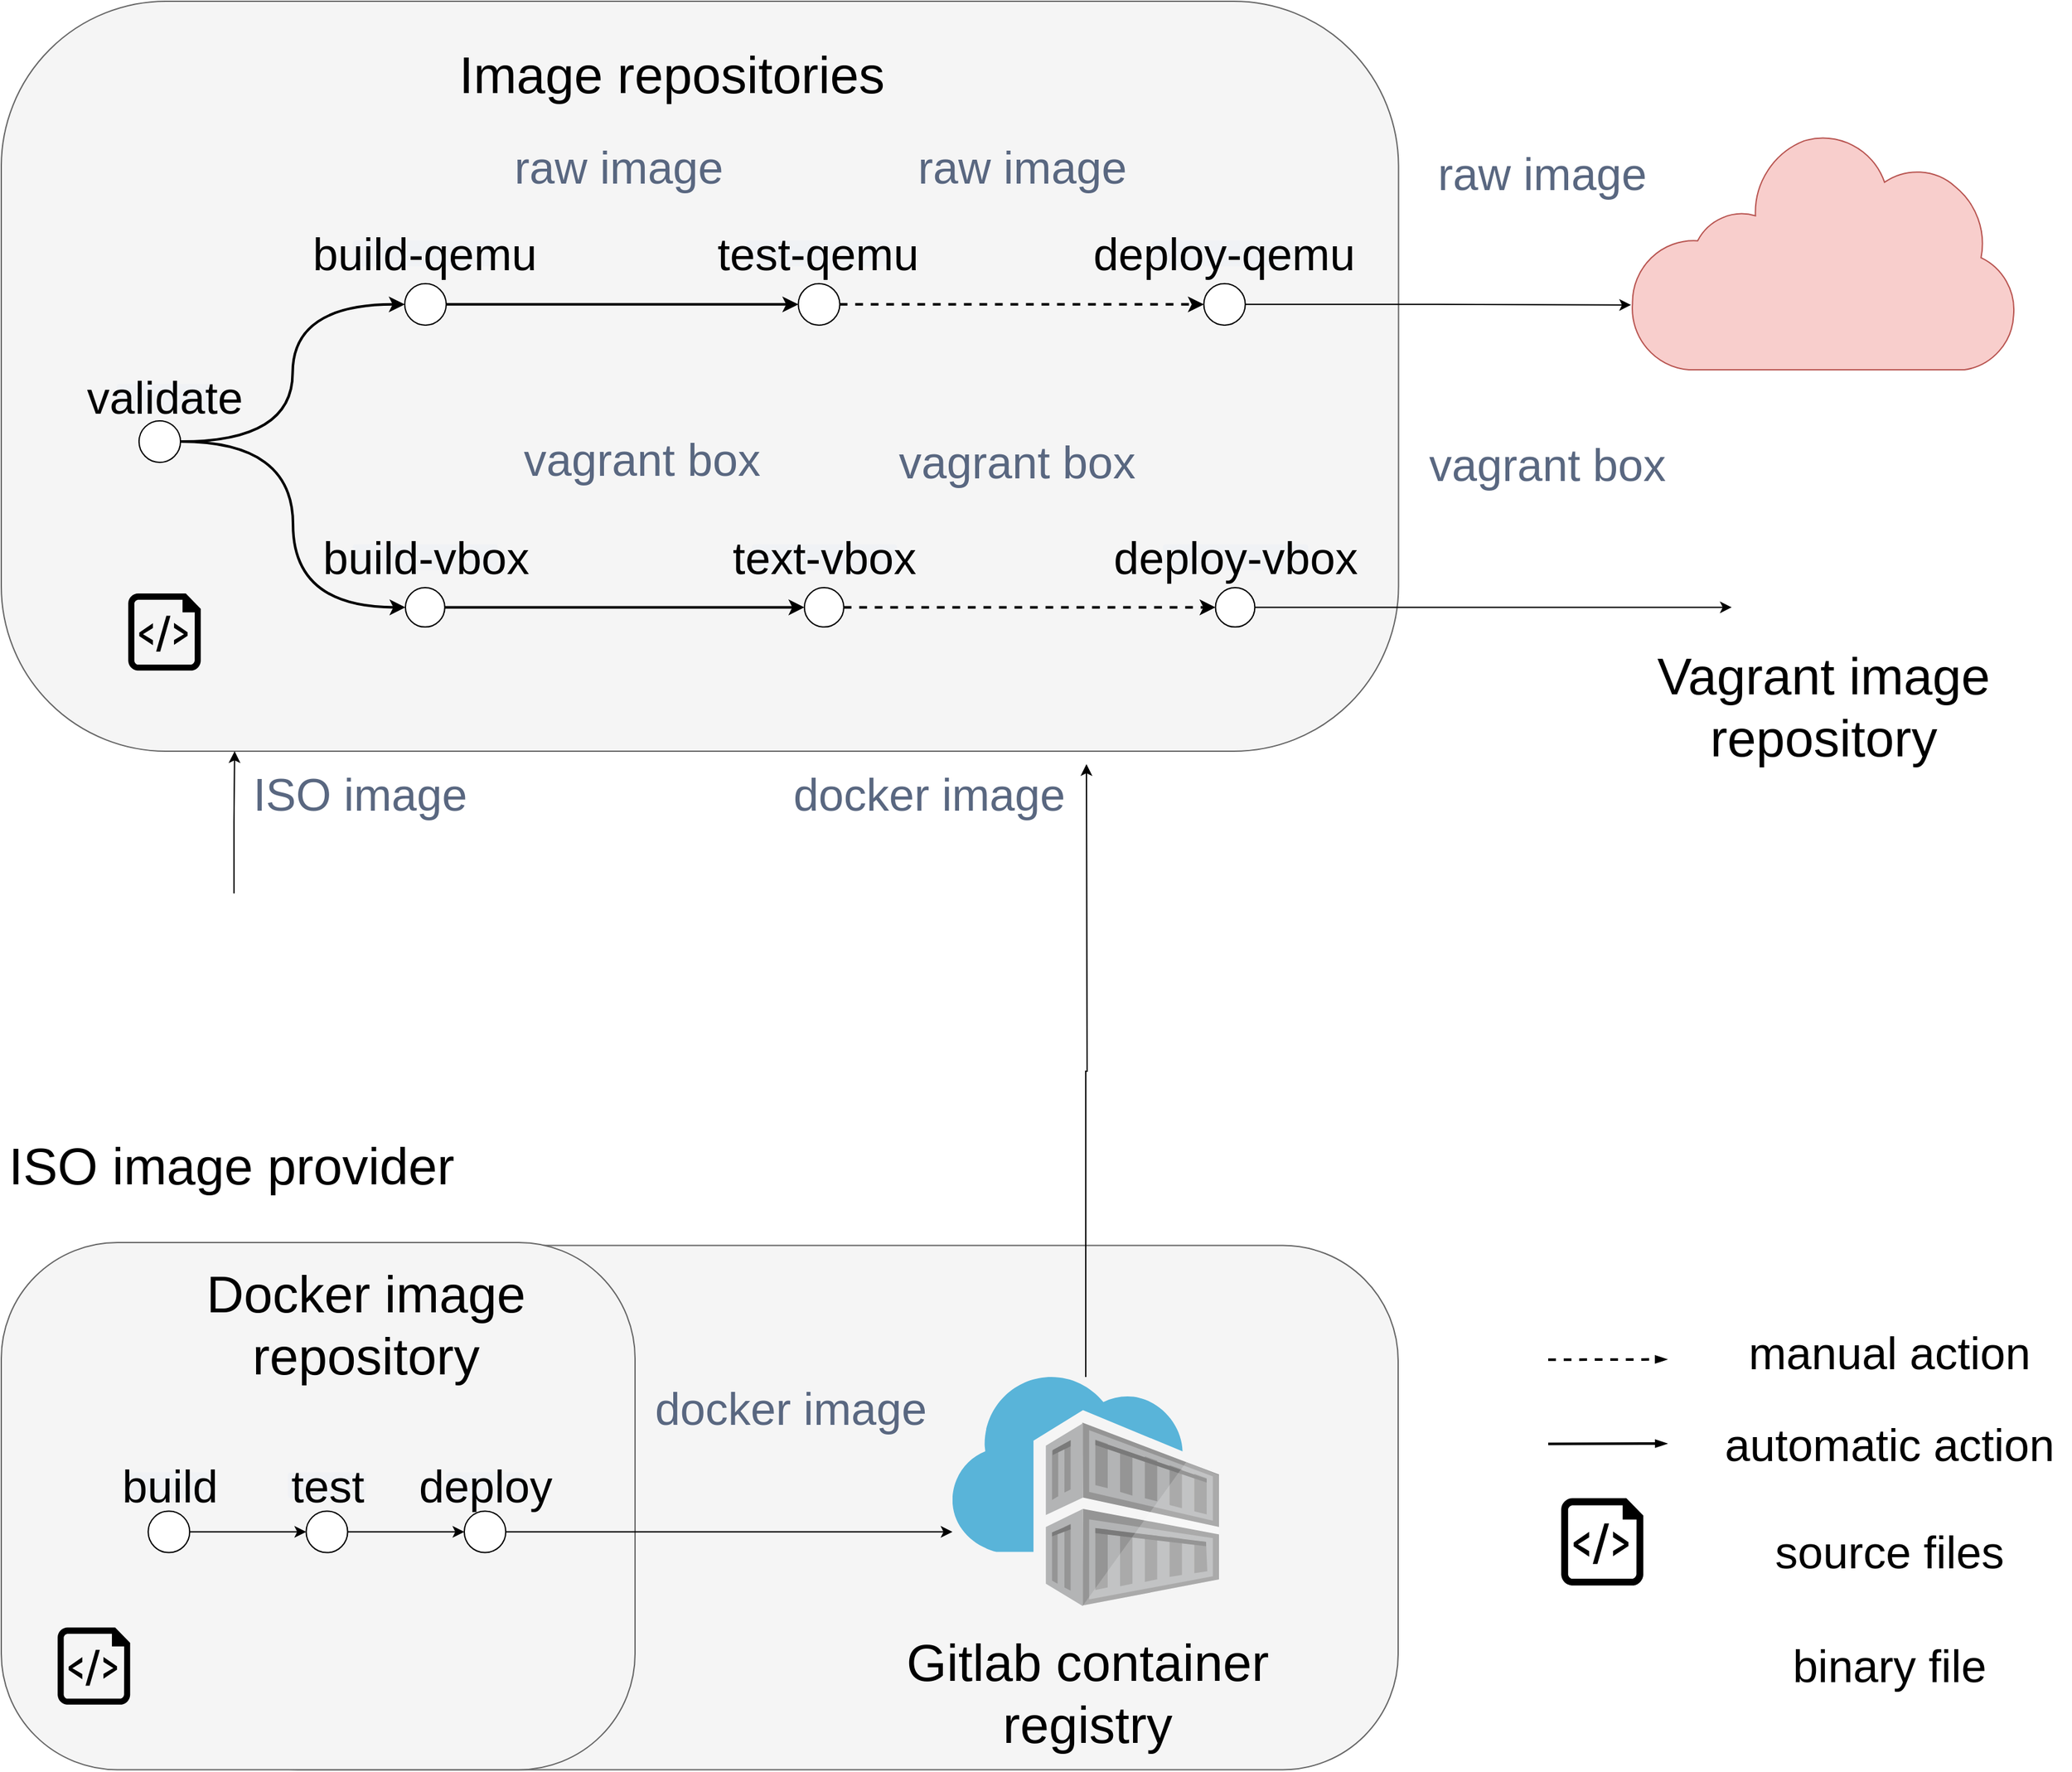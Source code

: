<mxfile version="14.6.13" type="google"><diagram id="f106602c-feb2-e66a-4537-3a34d633f6aa" name="Page-1"><mxGraphModel dx="1929" dy="1107" grid="1" gridSize="10" guides="1" tooltips="1" connect="1" arrows="1" fold="1" page="1" pageScale="1" pageWidth="827" pageHeight="1169" background="#ffffff" math="0" shadow="0"><root><mxCell id="0"/><mxCell id="1" parent="0"/><mxCell id="IkGxZbH7Z4wqcXW7omXX-23" value="" style="rounded=1;whiteSpace=wrap;html=1;strokeColor=#666666;arcSize=22;sketch=0;align=center;verticalAlign=top;fontSize=27;fillColor=#f5f5f5;fontColor=#333333;" parent="1" vertex="1"><mxGeometry x="180" y="1002.25" width="940" height="405.47" as="geometry"/></mxCell><mxCell id="QCy4IvItrG0FggmjjxME-438" value="" style="rounded=1;whiteSpace=wrap;html=1;strokeColor=#666666;arcSize=22;sketch=0;align=center;verticalAlign=top;fontSize=27;fillColor=#f5f5f5;fontColor=#333333;" parent="1" vertex="1"><mxGeometry x="40" y="1000" width="490" height="407.72" as="geometry"/></mxCell><mxCell id="DSs7dF2XbjEA98ytO-lx-2" value="" style="group" parent="1" vertex="1" connectable="0"><mxGeometry x="1299.16" y="140.0" width="300" height="185" as="geometry"/></mxCell><mxCell id="QCy4IvItrG0FggmjjxME-470" value="" style="aspect=fixed;pointerEvents=1;shadow=0;dashed=0;html=1;strokeColor=#b85450;labelPosition=center;verticalLabelPosition=bottom;verticalAlign=top;align=center;fillColor=#f8cecc;shape=mxgraph.mscae.enterprise.internet;rounded=1;sketch=0;fontSize=27;" parent="DSs7dF2XbjEA98ytO-lx-2" vertex="1"><mxGeometry width="298.382" height="185" as="geometry"/></mxCell><mxCell id="QCy4IvItrG0FggmjjxME-471" value="" style="shape=image;verticalLabelPosition=bottom;labelBackgroundColor=#ffffff;verticalAlign=top;aspect=fixed;imageAspect=0;image=https://upload.wikimedia.org/wikipedia/commons/thumb/e/e6/OpenStack%C2%AE_Logo_2016.svg/1200px-OpenStack%C2%AE_Logo_2016.svg.png;fontSize=27;" parent="DSs7dF2XbjEA98ytO-lx-2" vertex="1"><mxGeometry x="23.25" y="34.688" width="263.498" height="127.188" as="geometry"/></mxCell><mxCell id="w2VnjFXfUEoSHtZRtywz-1" value="" style="group" parent="1" vertex="1" connectable="0"><mxGeometry x="50.29" y="670.0" width="355.75" height="234.01" as="geometry"/></mxCell><mxCell id="IkGxZbH7Z4wqcXW7omXX-69" value="" style="shape=image;html=1;verticalAlign=top;verticalLabelPosition=bottom;labelBackgroundColor=#ffffff;imageAspect=0;aspect=fixed;image=https://cdn3.iconfinder.com/data/icons/essential-flat/100/cloud-128.png;fontSize=24;fontColor=#000000;" parent="w2VnjFXfUEoSHtZRtywz-1" vertex="1"><mxGeometry x="82.62" y="60" width="174.01" height="174.01" as="geometry"/></mxCell><mxCell id="DSs7dF2XbjEA98ytO-lx-10" value="" style="group" parent="1" vertex="1" connectable="0"><mxGeometry x="683.47" y="990.0" width="390" height="312.94" as="geometry"/></mxCell><mxCell id="QCy4IvItrG0FggmjjxME-423" value="" style="aspect=fixed;html=1;points=[];align=center;image;fontSize=27;image=img/lib/mscae/Container_Registries.svg;rounded=1;sketch=0;" parent="DSs7dF2XbjEA98ytO-lx-10" vertex="1"><mxGeometry x="91.94" y="114.03" width="206.12" height="177.26" as="geometry"/></mxCell><mxCell id="RqqvkkI8qmXwScIfv61v-4" value="" style="group" parent="1" vertex="1" connectable="0"><mxGeometry x="384" y="1177.72" width="60" height="62.07" as="geometry"/></mxCell><mxCell id="RqqvkkI8qmXwScIfv61v-5" value="deploy" style="dashed=0;html=1;fillColor=#F0F2F5;strokeColor=none;align=center;rounded=1;arcSize=10;fontStyle=0;fontSize=35;shadow=0;sketch=0;" parent="RqqvkkI8qmXwScIfv61v-4" vertex="1"><mxGeometry width="60" height="20" as="geometry"/></mxCell><mxCell id="RqqvkkI8qmXwScIfv61v-6" value="" style="ellipse;whiteSpace=wrap;html=1;aspect=fixed;rounded=1;sketch=0;fontSize=27;align=center;direction=south;" parent="RqqvkkI8qmXwScIfv61v-4" vertex="1"><mxGeometry x="13.97" y="30" width="32.07" height="32.07" as="geometry"/></mxCell><mxCell id="RqqvkkI8qmXwScIfv61v-8" style="edgeStyle=orthogonalEdgeStyle;rounded=0;orthogonalLoop=1;jettySize=auto;html=1;exitX=0.5;exitY=0;exitDx=0;exitDy=0;entryX=0.5;entryY=1;entryDx=0;entryDy=0;" parent="1" source="RqqvkkI8qmXwScIfv61v-3" target="RqqvkkI8qmXwScIfv61v-6" edge="1"><mxGeometry relative="1" as="geometry"/></mxCell><mxCell id="QCy4IvItrG0FggmjjxME-425" value="&lt;div style=&quot;font-size: 40px&quot;&gt;&lt;font style=&quot;font-size: 40px&quot;&gt;Docker image repository&lt;/font&gt;&lt;font style=&quot;font-size: 40px&quot;&gt;&lt;br&gt;&lt;/font&gt;&lt;/div&gt;" style="text;html=1;strokeColor=none;fillColor=none;align=center;verticalAlign=middle;whiteSpace=wrap;rounded=0;sketch=0;fontSize=36;" parent="1" vertex="1"><mxGeometry x="183.88" y="1027.72" width="276.12" height="70" as="geometry"/></mxCell><mxCell id="IkGxZbH7Z4wqcXW7omXX-65" value="" style="group" parent="1" vertex="1" connectable="0"><mxGeometry x="139.62" y="1177.72" width="60" height="62.07" as="geometry"/></mxCell><mxCell id="QCy4IvItrG0FggmjjxME-422" value="build" style="dashed=0;html=1;fillColor=#F0F2F5;strokeColor=none;align=center;rounded=1;arcSize=10;fontStyle=0;fontSize=35;shadow=0;sketch=0;" parent="IkGxZbH7Z4wqcXW7omXX-65" vertex="1"><mxGeometry width="60" height="20" as="geometry"/></mxCell><mxCell id="QCy4IvItrG0FggmjjxME-419" value="" style="ellipse;whiteSpace=wrap;html=1;aspect=fixed;rounded=1;sketch=0;fontSize=27;align=center;direction=south;" parent="IkGxZbH7Z4wqcXW7omXX-65" vertex="1"><mxGeometry x="13.97" y="30" width="32.07" height="32.07" as="geometry"/></mxCell><mxCell id="RqqvkkI8qmXwScIfv61v-1" value="" style="group" parent="1" vertex="1" connectable="0"><mxGeometry x="261.75" y="1177.72" width="60" height="62.07" as="geometry"/></mxCell><mxCell id="RqqvkkI8qmXwScIfv61v-2" value="test" style="dashed=0;html=1;fillColor=#F0F2F5;strokeColor=none;align=center;rounded=1;arcSize=10;fontStyle=0;fontSize=35;shadow=0;sketch=0;" parent="RqqvkkI8qmXwScIfv61v-1" vertex="1"><mxGeometry width="60" height="20" as="geometry"/></mxCell><mxCell id="RqqvkkI8qmXwScIfv61v-3" value="" style="ellipse;whiteSpace=wrap;html=1;aspect=fixed;rounded=1;sketch=0;fontSize=27;align=center;direction=south;" parent="RqqvkkI8qmXwScIfv61v-1" vertex="1"><mxGeometry x="13.97" y="30" width="32.07" height="32.07" as="geometry"/></mxCell><mxCell id="RqqvkkI8qmXwScIfv61v-7" style="edgeStyle=orthogonalEdgeStyle;rounded=0;orthogonalLoop=1;jettySize=auto;html=1;exitX=0.5;exitY=0;exitDx=0;exitDy=0;entryX=0.5;entryY=1;entryDx=0;entryDy=0;" parent="1" source="QCy4IvItrG0FggmjjxME-419" target="RqqvkkI8qmXwScIfv61v-3" edge="1"><mxGeometry relative="1" as="geometry"/></mxCell><mxCell id="QCy4IvItrG0FggmjjxME-444" value="" style="rounded=1;whiteSpace=wrap;html=1;strokeColor=#666666;arcSize=22;sketch=0;align=center;verticalAlign=top;fontSize=27;fillColor=#f5f5f5;fontColor=#333333;" parent="1" vertex="1"><mxGeometry x="40" y="40" width="1080.29" height="580" as="geometry"/></mxCell><mxCell id="QCy4IvItrG0FggmjjxME-469" value="&lt;font style=&quot;font-size: 40px&quot;&gt;Image repositories&lt;/font&gt;" style="text;html=1;strokeColor=none;fillColor=none;align=center;verticalAlign=middle;whiteSpace=wrap;rounded=0;sketch=0;fontSize=30;" parent="1" vertex="1"><mxGeometry x="340.002" y="65.56" width="436.987" height="60" as="geometry"/></mxCell><mxCell id="IkGxZbH7Z4wqcXW7omXX-54" value="" style="group" parent="1" vertex="1" connectable="0"><mxGeometry x="129.335" y="336" width="73.701" height="60.58" as="geometry"/></mxCell><mxCell id="QCy4IvItrG0FggmjjxME-446" value="validate" style="dashed=0;html=1;fillColor=#F0F2F5;strokeColor=none;align=center;rounded=1;arcSize=10;fontStyle=0;fontSize=35;shadow=0;sketch=0;" parent="IkGxZbH7Z4wqcXW7omXX-54" vertex="1"><mxGeometry width="73.701" height="20" as="geometry"/></mxCell><mxCell id="QCy4IvItrG0FggmjjxME-447" value="" style="ellipse;whiteSpace=wrap;html=1;aspect=fixed;rounded=1;sketch=0;fontSize=27;align=center;direction=south;" parent="IkGxZbH7Z4wqcXW7omXX-54" vertex="1"><mxGeometry x="17.16" y="28.51" width="32.07" height="32.07" as="geometry"/></mxCell><mxCell id="QCy4IvItrG0FggmjjxME-462" style="edgeStyle=orthogonalEdgeStyle;orthogonalLoop=1;jettySize=auto;html=1;exitX=0.5;exitY=0;exitDx=0;exitDy=0;fontSize=27;entryX=0.5;entryY=1;entryDx=0;entryDy=0;strokeWidth=2;curved=1;" parent="1" source="QCy4IvItrG0FggmjjxME-447" target="QCy4IvItrG0FggmjjxME-449" edge="1"><mxGeometry relative="1" as="geometry"><mxPoint x="652.05" y="889.54" as="sourcePoint"/><mxPoint x="895.878" y="889.658" as="targetPoint"/><Array as="points"/></mxGeometry></mxCell><mxCell id="QCy4IvItrG0FggmjjxME-463" style="edgeStyle=orthogonalEdgeStyle;orthogonalLoop=1;jettySize=auto;html=1;exitX=0.5;exitY=0;exitDx=0;exitDy=0;fontSize=27;entryX=0.5;entryY=1;entryDx=0;entryDy=0;strokeWidth=2;curved=1;" parent="1" source="QCy4IvItrG0FggmjjxME-447" target="QCy4IvItrG0FggmjjxME-457" edge="1"><mxGeometry relative="1" as="geometry"><mxPoint x="652.05" y="933.44" as="sourcePoint"/><mxPoint x="795.46" y="831.38" as="targetPoint"/><Array as="points"/></mxGeometry></mxCell><mxCell id="RqqvkkI8qmXwScIfv61v-17" style="edgeStyle=orthogonalEdgeStyle;rounded=1;orthogonalLoop=1;jettySize=auto;html=1;exitX=0.5;exitY=0;exitDx=0;exitDy=0;fontColor=#000000;" parent="1" source="QCy4IvItrG0FggmjjxME-461" target="QCy4IvItrG0FggmjjxME-473" edge="1"><mxGeometry relative="1" as="geometry"><Array as="points"><mxPoint x="1290" y="509"/><mxPoint x="1290" y="509"/></Array></mxGeometry></mxCell><mxCell id="RqqvkkI8qmXwScIfv61v-26" value="" style="aspect=fixed;pointerEvents=1;shadow=0;dashed=0;html=1;strokeColor=none;labelPosition=center;verticalLabelPosition=bottom;verticalAlign=top;align=center;shape=mxgraph.azure.script_file;fontColor=#000000;fillColor=#000000;" parent="1" vertex="1"><mxGeometry x="83.58" y="1297.72" width="56.04" height="59.62" as="geometry"/></mxCell><mxCell id="RqqvkkI8qmXwScIfv61v-27" value="" style="aspect=fixed;pointerEvents=1;shadow=0;dashed=0;html=1;strokeColor=none;labelPosition=center;verticalLabelPosition=bottom;verticalAlign=top;align=center;shape=mxgraph.azure.script_file;fontColor=#000000;fillColor=#000000;" parent="1" vertex="1"><mxGeometry x="138.17" y="498" width="56.04" height="59.62" as="geometry"/></mxCell><mxCell id="RqqvkkI8qmXwScIfv61v-29" value="" style="shape=image;html=1;verticalAlign=top;verticalLabelPosition=bottom;labelBackgroundColor=#ffffff;imageAspect=0;aspect=fixed;image=https://cdn4.iconfinder.com/data/icons/logos-and-brands/512/144_Gitlab_logo_logos-128.png;fontSize=27;" parent="1" vertex="1"><mxGeometry x="60.29" y="1018.39" width="79.334" height="79.334" as="geometry"/></mxCell><mxCell id="RqqvkkI8qmXwScIfv61v-30" value="" style="shape=image;html=1;verticalAlign=top;verticalLabelPosition=bottom;labelBackgroundColor=#ffffff;imageAspect=0;aspect=fixed;image=https://cdn4.iconfinder.com/data/icons/logos-and-brands/512/144_Gitlab_logo_logos-128.png;fontSize=27;" parent="1" vertex="1"><mxGeometry x="128.76" y="65.56" width="79.334" height="79.334" as="geometry"/></mxCell><mxCell id="IkGxZbH7Z4wqcXW7omXX-55" value="" style="group" parent="1" vertex="1" connectable="0"><mxGeometry x="311.81" y="224.89" width="728.48" height="65.58" as="geometry"/></mxCell><mxCell id="IkGxZbH7Z4wqcXW7omXX-48" value="" style="group" parent="IkGxZbH7Z4wqcXW7omXX-55" vertex="1" connectable="0"><mxGeometry width="110.655" height="65.58" as="geometry"/></mxCell><mxCell id="QCy4IvItrG0FggmjjxME-448" value="build-qemu" style="dashed=0;html=1;fillColor=#F0F2F5;strokeColor=none;align=center;rounded=1;arcSize=10;fontStyle=0;fontSize=35;shadow=0;sketch=0;" parent="IkGxZbH7Z4wqcXW7omXX-48" vertex="1"><mxGeometry width="110.655" height="20.0" as="geometry"/></mxCell><mxCell id="QCy4IvItrG0FggmjjxME-449" value="" style="ellipse;whiteSpace=wrap;html=1;aspect=fixed;rounded=1;sketch=0;fontSize=27;align=center;direction=south;" parent="IkGxZbH7Z4wqcXW7omXX-48" vertex="1"><mxGeometry x="40.113" y="33.51" width="32.07" height="32.07" as="geometry"/></mxCell><mxCell id="IkGxZbH7Z4wqcXW7omXX-49" value="" style="group" parent="IkGxZbH7Z4wqcXW7omXX-55" vertex="1" connectable="0"><mxGeometry x="304.302" width="110.655" height="65.58" as="geometry"/></mxCell><mxCell id="QCy4IvItrG0FggmjjxME-450" value="test-qemu" style="dashed=0;html=1;fillColor=#F0F2F5;strokeColor=none;align=center;rounded=1;arcSize=10;fontStyle=0;fontSize=35;shadow=0;sketch=0;" parent="IkGxZbH7Z4wqcXW7omXX-49" vertex="1"><mxGeometry width="110.655" height="20.0" as="geometry"/></mxCell><mxCell id="QCy4IvItrG0FggmjjxME-451" value="" style="ellipse;whiteSpace=wrap;html=1;aspect=fixed;rounded=1;sketch=0;fontSize=27;align=center;direction=south;" parent="IkGxZbH7Z4wqcXW7omXX-49" vertex="1"><mxGeometry x="40.113" y="33.51" width="32.07" height="32.07" as="geometry"/></mxCell><mxCell id="IkGxZbH7Z4wqcXW7omXX-50" value="" style="group" parent="IkGxZbH7Z4wqcXW7omXX-55" vertex="1" connectable="0"><mxGeometry x="617.825" width="110.655" height="65.58" as="geometry"/></mxCell><mxCell id="QCy4IvItrG0FggmjjxME-452" value="deploy-qemu" style="dashed=0;html=1;fillColor=#F0F2F5;strokeColor=none;align=center;rounded=1;arcSize=10;fontStyle=0;fontSize=35;shadow=0;sketch=0;" parent="IkGxZbH7Z4wqcXW7omXX-50" vertex="1"><mxGeometry width="110.655" height="20.0" as="geometry"/></mxCell><mxCell id="QCy4IvItrG0FggmjjxME-453" value="" style="ellipse;whiteSpace=wrap;html=1;aspect=fixed;rounded=1;sketch=0;fontSize=27;align=center;direction=south;" parent="IkGxZbH7Z4wqcXW7omXX-50" vertex="1"><mxGeometry x="40.113" y="33.51" width="32.07" height="32.07" as="geometry"/></mxCell><mxCell id="QCy4IvItrG0FggmjjxME-464" style="edgeStyle=orthogonalEdgeStyle;orthogonalLoop=1;jettySize=auto;html=1;exitX=0.5;exitY=0;exitDx=0;exitDy=0;fontSize=27;entryX=0.5;entryY=1;entryDx=0;entryDy=0;curved=1;strokeWidth=2;" parent="IkGxZbH7Z4wqcXW7omXX-55" source="QCy4IvItrG0FggmjjxME-449" target="QCy4IvItrG0FggmjjxME-451" edge="1"><mxGeometry relative="1" as="geometry"><mxPoint x="1811.057" y="1271.82" as="sourcePoint"/><mxPoint x="2026.373" y="1169.76" as="targetPoint"/><Array as="points"/></mxGeometry></mxCell><mxCell id="QCy4IvItrG0FggmjjxME-466" style="edgeStyle=orthogonalEdgeStyle;orthogonalLoop=1;jettySize=auto;html=1;exitX=0.5;exitY=0;exitDx=0;exitDy=0;fontSize=27;entryX=0.5;entryY=1;entryDx=0;entryDy=0;curved=1;dashed=1;strokeWidth=2;" parent="IkGxZbH7Z4wqcXW7omXX-55" source="QCy4IvItrG0FggmjjxME-451" target="QCy4IvItrG0FggmjjxME-453" edge="1"><mxGeometry relative="1" as="geometry"><mxPoint x="2038.361" y="1159.76" as="sourcePoint"/><mxPoint x="2312.232" y="1159.76" as="targetPoint"/><Array as="points"/></mxGeometry></mxCell><mxCell id="IkGxZbH7Z4wqcXW7omXX-44" value="" style="group;fontSize=30;" parent="1" vertex="1" connectable="0"><mxGeometry x="429.998" y="150" width="173.812" height="95.8" as="geometry"/></mxCell><mxCell id="QCy4IvItrG0FggmjjxME-487" value="" style="shape=image;html=1;verticalAlign=top;verticalLabelPosition=bottom;labelBackgroundColor=#ffffff;imageAspect=0;aspect=fixed;image=https://cdn0.iconfinder.com/data/icons/octicons/1024/file-binary-128.png;rounded=1;sketch=0;fontSize=27;align=center;container=0;" parent="IkGxZbH7Z4wqcXW7omXX-44" vertex="1"><mxGeometry x="55.386" y="39.49" width="56.31" height="56.31" as="geometry"/></mxCell><mxCell id="QCy4IvItrG0FggmjjxME-488" value="&lt;font style=&quot;font-size: 35px&quot;&gt;raw image&lt;/font&gt;" style="dashed=0;html=1;strokeColor=none;align=center;rounded=1;arcSize=10;fontColor=#596780;fontStyle=0;fontSize=30;shadow=0;sketch=0;fillColor=none;" parent="IkGxZbH7Z4wqcXW7omXX-44" vertex="1"><mxGeometry width="173.812" height="36.55" as="geometry"/></mxCell><mxCell id="IkGxZbH7Z4wqcXW7omXX-57" value="" style="group" parent="1" vertex="1" connectable="0"><mxGeometry x="311.81" y="460" width="738.48" height="65.58" as="geometry"/></mxCell><mxCell id="IkGxZbH7Z4wqcXW7omXX-53" value="" style="group" parent="IkGxZbH7Z4wqcXW7omXX-57" vertex="1" connectable="0"><mxGeometry width="112.174" height="65.58" as="geometry"/></mxCell><mxCell id="QCy4IvItrG0FggmjjxME-456" value="build-vbox" style="dashed=0;html=1;fillColor=#F0F2F5;strokeColor=none;align=center;rounded=1;arcSize=10;fontStyle=0;fontSize=35;shadow=0;sketch=0;" parent="IkGxZbH7Z4wqcXW7omXX-53" vertex="1"><mxGeometry width="112.174" height="20.0" as="geometry"/></mxCell><mxCell id="QCy4IvItrG0FggmjjxME-457" value="" style="ellipse;whiteSpace=wrap;html=1;aspect=fixed;rounded=1;sketch=0;fontSize=27;align=center;direction=south;" parent="IkGxZbH7Z4wqcXW7omXX-53" vertex="1"><mxGeometry x="40.663" y="33.51" width="30.422" height="30.422" as="geometry"/></mxCell><mxCell id="IkGxZbH7Z4wqcXW7omXX-51" value="" style="group" parent="IkGxZbH7Z4wqcXW7omXX-57" vertex="1" connectable="0"><mxGeometry x="626.306" width="112.174" height="65.58" as="geometry"/></mxCell><mxCell id="QCy4IvItrG0FggmjjxME-460" value="deploy-vbox" style="dashed=0;html=1;fillColor=#F0F2F5;strokeColor=none;align=center;rounded=1;arcSize=10;fontStyle=0;fontSize=35;shadow=0;sketch=0;" parent="IkGxZbH7Z4wqcXW7omXX-51" vertex="1"><mxGeometry width="112.174" height="20.0" as="geometry"/></mxCell><mxCell id="QCy4IvItrG0FggmjjxME-461" value="" style="ellipse;whiteSpace=wrap;html=1;aspect=fixed;rounded=1;sketch=0;fontSize=27;align=center;direction=south;" parent="IkGxZbH7Z4wqcXW7omXX-51" vertex="1"><mxGeometry x="40.663" y="33.51" width="30.422" height="30.422" as="geometry"/></mxCell><mxCell id="IkGxZbH7Z4wqcXW7omXX-52" value="" style="group" parent="IkGxZbH7Z4wqcXW7omXX-57" vertex="1" connectable="0"><mxGeometry x="308.479" width="112.174" height="65.58" as="geometry"/></mxCell><mxCell id="QCy4IvItrG0FggmjjxME-458" value="text-vbox" style="dashed=0;html=1;fillColor=#F0F2F5;strokeColor=none;align=center;rounded=1;arcSize=10;fontStyle=0;fontSize=35;shadow=0;sketch=0;" parent="IkGxZbH7Z4wqcXW7omXX-52" vertex="1"><mxGeometry width="112.174" height="20.0" as="geometry"/></mxCell><mxCell id="QCy4IvItrG0FggmjjxME-459" value="" style="ellipse;whiteSpace=wrap;html=1;aspect=fixed;rounded=1;sketch=0;fontSize=27;align=center;direction=south;" parent="IkGxZbH7Z4wqcXW7omXX-52" vertex="1"><mxGeometry x="40.663" y="33.51" width="30.422" height="30.422" as="geometry"/></mxCell><mxCell id="QCy4IvItrG0FggmjjxME-465" style="edgeStyle=orthogonalEdgeStyle;orthogonalLoop=1;jettySize=auto;html=1;exitX=0.5;exitY=0;exitDx=0;exitDy=0;fontSize=27;entryX=0.5;entryY=1;entryDx=0;entryDy=0;curved=1;strokeWidth=2;" parent="IkGxZbH7Z4wqcXW7omXX-57" source="QCy4IvItrG0FggmjjxME-457" target="QCy4IvItrG0FggmjjxME-459" edge="1"><mxGeometry relative="1" as="geometry"><mxPoint x="1849.939" y="1491.82" as="sourcePoint"/><mxPoint x="2068.211" y="1389.76" as="targetPoint"/><Array as="points"/></mxGeometry></mxCell><mxCell id="QCy4IvItrG0FggmjjxME-467" style="edgeStyle=orthogonalEdgeStyle;orthogonalLoop=1;jettySize=auto;html=1;exitX=0.5;exitY=0;exitDx=0;exitDy=0;fontSize=27;entryX=0.5;entryY=1;entryDx=0;entryDy=0;curved=1;dashed=1;strokeWidth=2;" parent="IkGxZbH7Z4wqcXW7omXX-57" source="QCy4IvItrG0FggmjjxME-459" target="QCy4IvItrG0FggmjjxME-461" edge="1"><mxGeometry relative="1" as="geometry"><mxPoint x="3662.019" y="2109.76" as="sourcePoint"/><mxPoint x="3948.998" y="2109.76" as="targetPoint"/><Array as="points"/></mxGeometry></mxCell><mxCell id="RqqvkkI8qmXwScIfv61v-40" style="edgeStyle=orthogonalEdgeStyle;rounded=1;orthogonalLoop=1;jettySize=auto;html=1;exitX=0.5;exitY=0;exitDx=0;exitDy=0;fontColor=#000000;" parent="1" source="RqqvkkI8qmXwScIfv61v-6" target="QCy4IvItrG0FggmjjxME-423" edge="1"><mxGeometry relative="1" as="geometry"><Array as="points"><mxPoint x="690" y="1224"/><mxPoint x="690" y="1224"/></Array></mxGeometry></mxCell><mxCell id="RqqvkkI8qmXwScIfv61v-38" value="" style="group" parent="1" vertex="1" connectable="0"><mxGeometry x="440.288" y="380" width="189.167" height="88.31" as="geometry"/></mxCell><mxCell id="QBndY1zKC_qJWYhpoIqQ-4" value="" style="shape=image;html=1;verticalAlign=top;verticalLabelPosition=bottom;labelBackgroundColor=#ffffff;imageAspect=0;aspect=fixed;image=https://cdn0.iconfinder.com/data/icons/octicons/1024/file-binary-128.png;rounded=1;sketch=0;fontSize=27;align=center;" parent="RqqvkkI8qmXwScIfv61v-38" vertex="1"><mxGeometry x="53.593" y="32" width="56.31" height="56.31" as="geometry"/></mxCell><mxCell id="QBndY1zKC_qJWYhpoIqQ-5" value="&lt;font style=&quot;font-size: 35px&quot;&gt;vagrant box&lt;/font&gt;" style="dashed=0;html=1;strokeColor=none;align=center;rounded=1;arcSize=10;fontColor=#596780;fontStyle=0;fontSize=30;shadow=0;sketch=0;fillColor=none;" parent="RqqvkkI8qmXwScIfv61v-38" vertex="1"><mxGeometry width="189.167" height="28" as="geometry"/></mxCell><mxCell id="wejNVfyuqvVY877DYk6p-3" value="" style="group" parent="1" vertex="1" connectable="0"><mxGeometry x="573.27" y="1104.84" width="153.47" height="102.71" as="geometry"/></mxCell><mxCell id="QCy4IvItrG0FggmjjxME-486" value="&lt;font style=&quot;font-size: 35px&quot;&gt;&lt;span style=&quot;background-color: transparent&quot;&gt;&lt;font style=&quot;font-size: 35px&quot;&gt;docker image&lt;br&gt;&lt;/font&gt;&lt;/span&gt;&lt;/font&gt;" style="dashed=0;html=1;strokeColor=none;align=center;rounded=1;arcSize=10;fontColor=#596780;fontStyle=0;fontSize=30;shadow=0;sketch=0;fillColor=none;" parent="wejNVfyuqvVY877DYk6p-3" vertex="1"><mxGeometry width="153.47" height="46.4" as="geometry"/></mxCell><mxCell id="IkGxZbH7Z4wqcXW7omXX-2" value="" style="shape=image;html=1;verticalAlign=top;verticalLabelPosition=bottom;labelBackgroundColor=#ffffff;imageAspect=0;aspect=fixed;image=https://cdn0.iconfinder.com/data/icons/octicons/1024/file-binary-128.png;rounded=1;sketch=0;fontSize=27;align=center;" parent="wejNVfyuqvVY877DYk6p-3" vertex="1"><mxGeometry x="48.58" y="46.4" width="56.31" height="56.31" as="geometry"/></mxCell><mxCell id="wejNVfyuqvVY877DYk6p-7" value="" style="group" parent="1" vertex="1" connectable="0"><mxGeometry x="240" y="630.0" width="153.47" height="102.71" as="geometry"/></mxCell><mxCell id="IkGxZbH7Z4wqcXW7omXX-72" value="&lt;font style=&quot;font-size: 35px&quot;&gt;ISO image&lt;span style=&quot;background-color: transparent&quot;&gt;&lt;font style=&quot;font-size: 35px&quot;&gt;&lt;br&gt;&lt;/font&gt;&lt;/span&gt;&lt;/font&gt;" style="dashed=0;html=1;strokeColor=none;align=center;rounded=1;arcSize=10;fontColor=#596780;fontStyle=0;fontSize=30;shadow=0;sketch=0;fillColor=none;" parent="wejNVfyuqvVY877DYk6p-7" vertex="1"><mxGeometry width="153.47" height="46.4" as="geometry"/></mxCell><mxCell id="IkGxZbH7Z4wqcXW7omXX-73" value="" style="shape=image;html=1;verticalAlign=top;verticalLabelPosition=bottom;labelBackgroundColor=#ffffff;imageAspect=0;aspect=fixed;image=https://cdn0.iconfinder.com/data/icons/octicons/1024/file-binary-128.png;rounded=1;sketch=0;fontSize=27;align=center;" parent="wejNVfyuqvVY877DYk6p-7" vertex="1"><mxGeometry x="48.58" y="46.4" width="56.31" height="56.31" as="geometry"/></mxCell><mxCell id="wejNVfyuqvVY877DYk6p-12" value="" style="group" parent="1" vertex="1" connectable="0"><mxGeometry x="680" y="630.0" width="153.47" height="102.71" as="geometry"/></mxCell><mxCell id="wejNVfyuqvVY877DYk6p-13" value="&lt;font style=&quot;font-size: 35px&quot;&gt;&lt;span style=&quot;background-color: transparent&quot;&gt;&lt;font style=&quot;font-size: 35px&quot;&gt;docker image&lt;br&gt;&lt;/font&gt;&lt;/span&gt;&lt;/font&gt;" style="dashed=0;html=1;strokeColor=none;align=center;rounded=1;arcSize=10;fontColor=#596780;fontStyle=0;fontSize=30;shadow=0;sketch=0;fillColor=none;" parent="wejNVfyuqvVY877DYk6p-12" vertex="1"><mxGeometry width="153.47" height="46.4" as="geometry"/></mxCell><mxCell id="wejNVfyuqvVY877DYk6p-14" value="" style="shape=image;html=1;verticalAlign=top;verticalLabelPosition=bottom;labelBackgroundColor=#ffffff;imageAspect=0;aspect=fixed;image=https://cdn0.iconfinder.com/data/icons/octicons/1024/file-binary-128.png;rounded=1;sketch=0;fontSize=27;align=center;" parent="wejNVfyuqvVY877DYk6p-12" vertex="1"><mxGeometry x="48.58" y="46.4" width="56.31" height="56.31" as="geometry"/></mxCell><mxCell id="wejNVfyuqvVY877DYk6p-15" value="" style="group" parent="1" vertex="1" connectable="0"><mxGeometry x="1139.996" y="384" width="189.167" height="84.31" as="geometry"/></mxCell><mxCell id="RqqvkkI8qmXwScIfv61v-20" value="" style="shape=image;html=1;verticalAlign=top;verticalLabelPosition=bottom;labelBackgroundColor=#ffffff;imageAspect=0;aspect=fixed;image=https://cdn0.iconfinder.com/data/icons/octicons/1024/file-binary-128.png;rounded=1;sketch=0;fontSize=27;align=center;" parent="wejNVfyuqvVY877DYk6p-15" vertex="1"><mxGeometry x="59.993" y="28" width="56.31" height="56.31" as="geometry"/></mxCell><mxCell id="RqqvkkI8qmXwScIfv61v-21" value="&lt;font style=&quot;font-size: 35px&quot;&gt;vagrant box&lt;/font&gt;" style="dashed=0;html=1;strokeColor=none;align=center;rounded=1;arcSize=10;fontColor=#596780;fontStyle=0;fontSize=30;shadow=0;sketch=0;fillColor=none;" parent="wejNVfyuqvVY877DYk6p-15" vertex="1"><mxGeometry width="189.167" height="28" as="geometry"/></mxCell><mxCell id="wejNVfyuqvVY877DYk6p-16" value="" style="group" parent="1" vertex="1" connectable="0"><mxGeometry x="730.286" y="382" width="189.167" height="84.31" as="geometry"/></mxCell><mxCell id="QBndY1zKC_qJWYhpoIqQ-6" value="" style="shape=image;html=1;verticalAlign=top;verticalLabelPosition=bottom;labelBackgroundColor=#ffffff;imageAspect=0;aspect=fixed;image=https://cdn0.iconfinder.com/data/icons/octicons/1024/file-binary-128.png;rounded=1;sketch=0;fontSize=27;align=center;" parent="wejNVfyuqvVY877DYk6p-16" vertex="1"><mxGeometry x="59.993" y="28" width="56.31" height="56.31" as="geometry"/></mxCell><mxCell id="QBndY1zKC_qJWYhpoIqQ-7" value="&lt;font style=&quot;font-size: 35px&quot;&gt;vagrant box&lt;/font&gt;" style="dashed=0;html=1;strokeColor=none;align=center;rounded=1;arcSize=10;fontColor=#596780;fontStyle=0;fontSize=30;shadow=0;sketch=0;fillColor=none;" parent="wejNVfyuqvVY877DYk6p-16" vertex="1"><mxGeometry width="189.167" height="28" as="geometry"/></mxCell><mxCell id="wejNVfyuqvVY877DYk6p-17" value="" style="group" parent="1" vertex="1" connectable="0"><mxGeometry x="742.017" y="150" width="173.812" height="95.8" as="geometry"/></mxCell><mxCell id="QCy4IvItrG0FggmjjxME-489" value="" style="shape=image;html=1;verticalAlign=top;verticalLabelPosition=bottom;labelBackgroundColor=#ffffff;imageAspect=0;aspect=fixed;image=https://cdn0.iconfinder.com/data/icons/octicons/1024/file-binary-128.png;rounded=1;sketch=0;fontSize=27;align=center;" parent="wejNVfyuqvVY877DYk6p-17" vertex="1"><mxGeometry x="52.316" y="39.49" width="56.31" height="56.31" as="geometry"/></mxCell><mxCell id="QCy4IvItrG0FggmjjxME-490" value="&lt;font style=&quot;font-size: 35px&quot;&gt;raw image&lt;/font&gt;" style="dashed=0;html=1;strokeColor=none;align=center;rounded=1;arcSize=10;fontColor=#596780;fontStyle=0;fontSize=30;shadow=0;sketch=0;fillColor=none;" parent="wejNVfyuqvVY877DYk6p-17" vertex="1"><mxGeometry width="173.812" height="36.55" as="geometry"/></mxCell><mxCell id="wejNVfyuqvVY877DYk6p-20" value="" style="group" parent="1" vertex="1" connectable="0"><mxGeometry x="1144.047" y="154.89" width="173.812" height="95.8" as="geometry"/></mxCell><mxCell id="wejNVfyuqvVY877DYk6p-21" value="" style="shape=image;html=1;verticalAlign=top;verticalLabelPosition=bottom;labelBackgroundColor=#ffffff;imageAspect=0;aspect=fixed;image=https://cdn0.iconfinder.com/data/icons/octicons/1024/file-binary-128.png;rounded=1;sketch=0;fontSize=27;align=center;" parent="wejNVfyuqvVY877DYk6p-20" vertex="1"><mxGeometry x="52.316" y="39.49" width="56.31" height="56.31" as="geometry"/></mxCell><mxCell id="wejNVfyuqvVY877DYk6p-22" value="&lt;font style=&quot;font-size: 35px&quot;&gt;raw image&lt;/font&gt;" style="dashed=0;html=1;strokeColor=none;align=center;rounded=1;arcSize=10;fontColor=#596780;fontStyle=0;fontSize=30;shadow=0;sketch=0;fillColor=none;" parent="wejNVfyuqvVY877DYk6p-20" vertex="1"><mxGeometry width="173.812" height="36.55" as="geometry"/></mxCell><mxCell id="wejNVfyuqvVY877DYk6p-23" value="" style="group" parent="1" vertex="1" connectable="0"><mxGeometry x="1309.16" y="399.217" width="280" height="220.786" as="geometry"/></mxCell><mxCell id="QCy4IvItrG0FggmjjxME-473" value="" style="shape=image;html=1;verticalAlign=top;verticalLabelPosition=bottom;labelBackgroundColor=#ffffff;imageAspect=0;aspect=fixed;image=https://cdn4.iconfinder.com/data/icons/logos-brands-5/24/vagrant-128.png;rounded=1;sketch=0;fontSize=27;align=center;" parent="wejNVfyuqvVY877DYk6p-23" vertex="1"><mxGeometry x="68.739" width="142.523" height="142.523" as="geometry"/></mxCell><mxCell id="QCy4IvItrG0FggmjjxME-474" value="&lt;font style=&quot;font-size: 40px&quot;&gt;Vagrant image repository&lt;/font&gt;" style="text;html=1;strokeColor=none;fillColor=none;align=center;verticalAlign=middle;whiteSpace=wrap;rounded=0;sketch=0;fontSize=35;" parent="wejNVfyuqvVY877DYk6p-23" vertex="1"><mxGeometry y="150.003" width="280" height="70.783" as="geometry"/></mxCell><mxCell id="jarR49NcHAQHqtx1yadx-3" style="edgeStyle=orthogonalEdgeStyle;rounded=0;orthogonalLoop=1;jettySize=auto;html=1;" parent="1" source="QCy4IvItrG0FggmjjxME-423" edge="1"><mxGeometry relative="1" as="geometry"><mxPoint x="879" y="630" as="targetPoint"/></mxGeometry></mxCell><mxCell id="IkGxZbH7Z4wqcXW7omXX-14" value="&lt;div style=&quot;font-size: 35px&quot;&gt;&lt;font style=&quot;font-size: 35px&quot;&gt;source files&lt;/font&gt;&lt;/div&gt;" style="text;html=1;strokeColor=none;fillColor=none;align=center;verticalAlign=middle;whiteSpace=wrap;rounded=0;sketch=0;fontSize=31;" parent="1" vertex="1"><mxGeometry x="1360" y="1217.74" width="280" height="41.6" as="geometry"/></mxCell><mxCell id="RqqvkkI8qmXwScIfv61v-28" value="" style="aspect=fixed;pointerEvents=1;shadow=0;dashed=0;html=1;strokeColor=none;labelPosition=center;verticalLabelPosition=bottom;verticalAlign=top;align=center;shape=mxgraph.azure.script_file;fontColor=#000000;fillColor=#000000;" parent="1" vertex="1"><mxGeometry x="1246.093" y="1197.725" width="63.463" height="67.517" as="geometry"/></mxCell><mxCell id="DSs7dF2XbjEA98ytO-lx-14" value="" style="shape=image;html=1;verticalAlign=top;verticalLabelPosition=bottom;labelBackgroundColor=#ffffff;imageAspect=0;aspect=fixed;image=https://cdn0.iconfinder.com/data/icons/octicons/1024/file-binary-128.png;rounded=1;sketch=0;fontSize=27;align=center;" parent="1" vertex="1"><mxGeometry x="1245.79" y="1284.47" width="63.769" height="63.769" as="geometry"/></mxCell><mxCell id="IkGxZbH7Z4wqcXW7omXX-15" value="&lt;font style=&quot;font-size: 35px&quot;&gt;binary file&lt;/font&gt;" style="text;html=1;strokeColor=none;fillColor=none;align=center;verticalAlign=middle;whiteSpace=wrap;rounded=0;sketch=0;fontSize=31;" parent="1" vertex="1"><mxGeometry x="1360" y="1306.64" width="280" height="41.6" as="geometry"/></mxCell><mxCell id="QBndY1zKC_qJWYhpoIqQ-14" value="&lt;font style=&quot;font-size: 35px&quot;&gt;automatic action&lt;/font&gt;" style="text;html=1;strokeColor=none;fillColor=none;align=center;verticalAlign=middle;whiteSpace=wrap;rounded=0;sketch=0;fontSize=31;" parent="1" vertex="1"><mxGeometry x="1360" y="1134.84" width="280" height="41.6" as="geometry"/></mxCell><mxCell id="QBndY1zKC_qJWYhpoIqQ-11" value="" style="edgeStyle=orthogonalEdgeStyle;fontSize=27;html=1;endArrow=blockThin;endFill=1;rounded=0;strokeWidth=2;endSize=4;startSize=4;dashed=1;" parent="1" edge="1"><mxGeometry x="1327.743" y="1069.84" width="100" as="geometry"><mxPoint x="1236.014" y="1090.626" as="sourcePoint"/><mxPoint x="1327.743" y="1090.379" as="targetPoint"/><Array as="points"><mxPoint x="1327.743" y="1090.626"/></Array></mxGeometry></mxCell><mxCell id="QBndY1zKC_qJWYhpoIqQ-12" value="&lt;font style=&quot;font-size: 35px&quot;&gt;manual action&lt;/font&gt;" style="text;html=1;strokeColor=none;fillColor=none;align=center;verticalAlign=middle;whiteSpace=wrap;rounded=0;sketch=0;fontSize=31;" parent="1" vertex="1"><mxGeometry x="1360" y="1058.79" width="280" height="52.65" as="geometry"/></mxCell><mxCell id="jarR49NcHAQHqtx1yadx-5" value="" style="edgeStyle=orthogonalEdgeStyle;fontSize=27;html=1;endArrow=blockThin;endFill=1;rounded=0;strokeWidth=2;endSize=4;startSize=4;" parent="1" edge="1"><mxGeometry x="1327.753" y="1134.93" width="100" as="geometry"><mxPoint x="1236.024" y="1155.716" as="sourcePoint"/><mxPoint x="1327.753" y="1155.469" as="targetPoint"/><Array as="points"><mxPoint x="1327.753" y="1155.716"/></Array></mxGeometry></mxCell><mxCell id="jarR49NcHAQHqtx1yadx-6" style="edgeStyle=orthogonalEdgeStyle;rounded=0;orthogonalLoop=1;jettySize=auto;html=1;exitX=0.5;exitY=0;exitDx=0;exitDy=0;entryX=0.003;entryY=0.729;entryDx=0;entryDy=0;entryPerimeter=0;" parent="1" source="QCy4IvItrG0FggmjjxME-453" target="QCy4IvItrG0FggmjjxME-470" edge="1"><mxGeometry relative="1" as="geometry"/></mxCell><mxCell id="IkGxZbH7Z4wqcXW7omXX-77" value="ISO image provider" style="text;html=1;strokeColor=none;fillColor=none;align=center;verticalAlign=middle;whiteSpace=wrap;rounded=0;sketch=0;fontSize=40;" parent="1" vertex="1"><mxGeometry x="40.0" y="910.0" width="355.75" height="60" as="geometry"/></mxCell><mxCell id="jarR49NcHAQHqtx1yadx-7" style="edgeStyle=orthogonalEdgeStyle;rounded=0;orthogonalLoop=1;jettySize=auto;html=1;exitX=0.5;exitY=0;exitDx=0;exitDy=0;entryX=0.167;entryY=1;entryDx=0;entryDy=0;entryPerimeter=0;" parent="1" source="IkGxZbH7Z4wqcXW7omXX-69" target="QCy4IvItrG0FggmjjxME-444" edge="1"><mxGeometry relative="1" as="geometry"/></mxCell><mxCell id="QCy4IvItrG0FggmjjxME-432" value="&lt;font style=&quot;font-size: 40px&quot;&gt;Gitlab container registry&lt;/font&gt;" style="text;html=1;strokeColor=none;fillColor=none;align=center;verticalAlign=middle;whiteSpace=wrap;rounded=0;sketch=0;fontSize=35;" parent="1" vertex="1"><mxGeometry x="726.74" y="1310.0" width="305.5" height="76.01" as="geometry"/></mxCell><mxCell id="DSs7dF2XbjEA98ytO-lx-9" value="" style="shape=image;html=1;verticalAlign=top;verticalLabelPosition=bottom;labelBackgroundColor=#ffffff;imageAspect=0;aspect=fixed;image=https://cdn4.iconfinder.com/data/icons/logos-and-brands/512/144_Gitlab_logo_logos-128.png;fontSize=27;" parent="1" vertex="1"><mxGeometry x="991.93" y="1018.39" width="79.334" height="79.334" as="geometry"/></mxCell></root></mxGraphModel></diagram></mxfile>